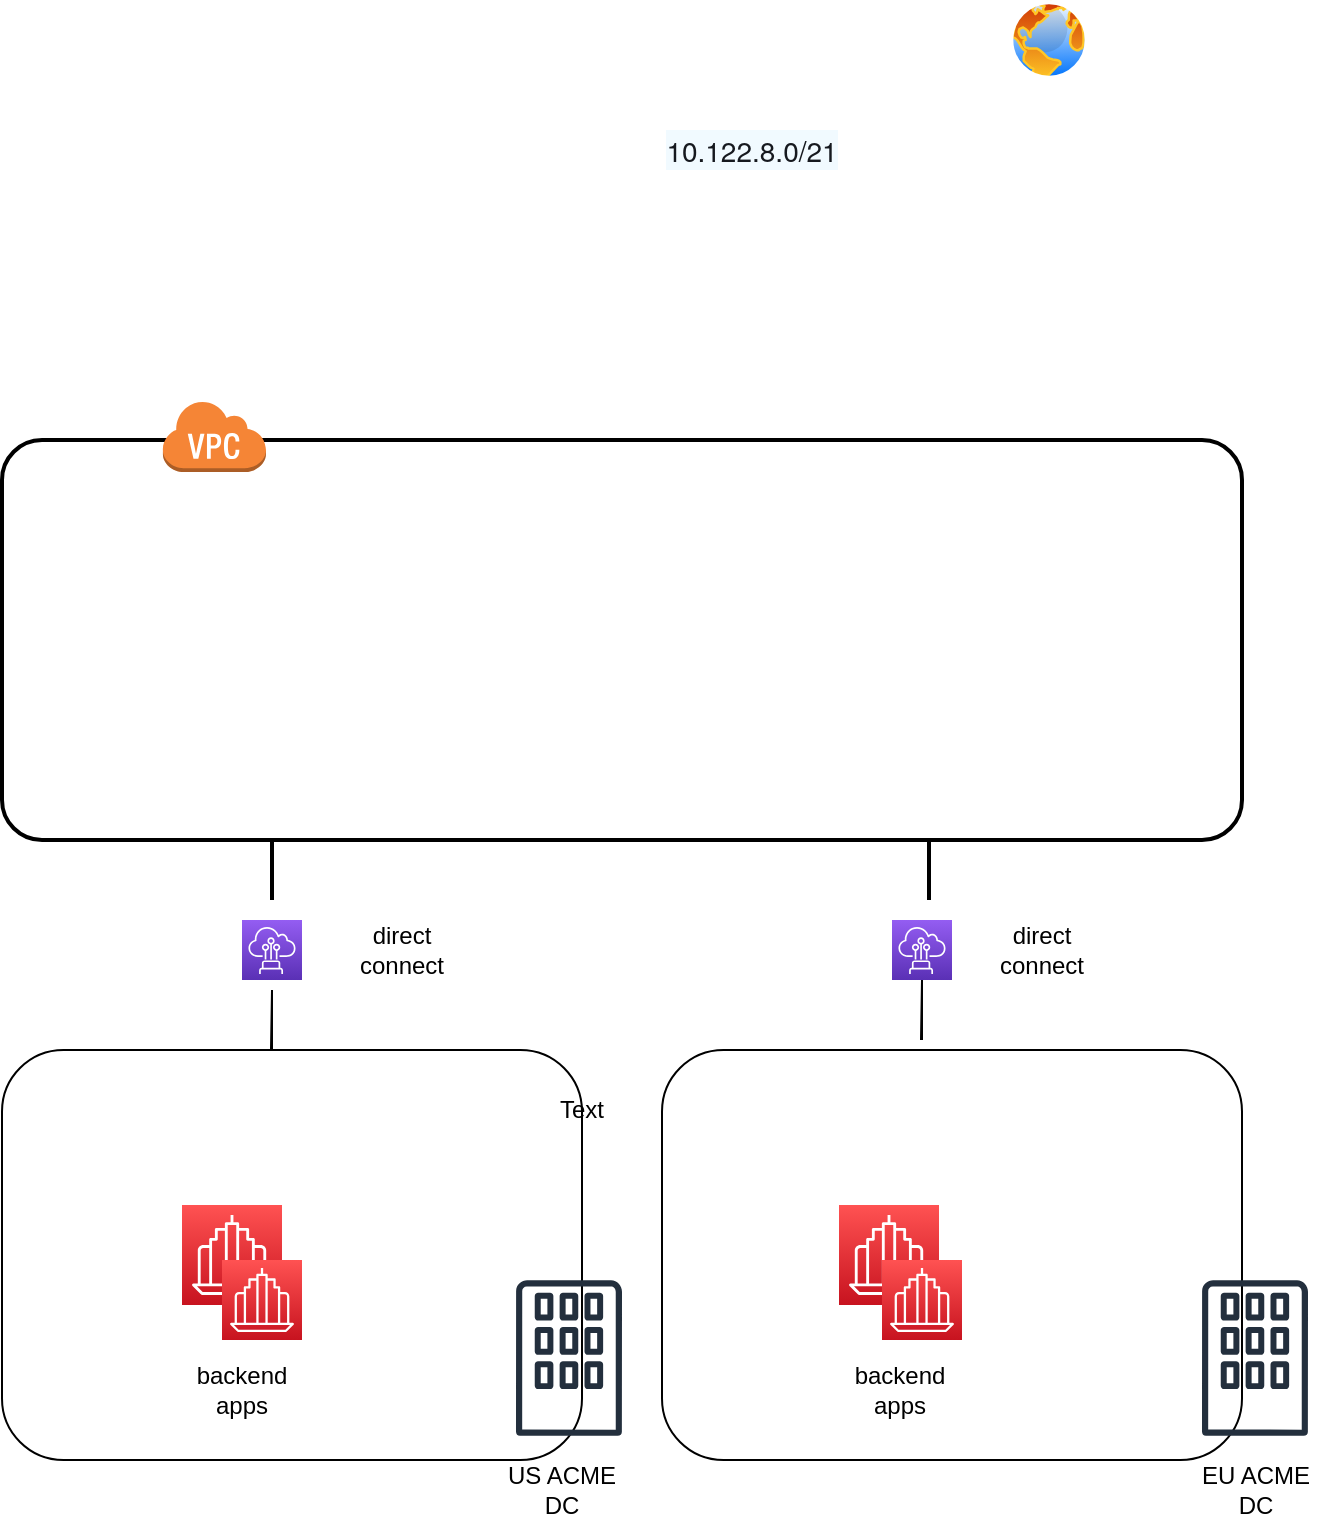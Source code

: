 <mxfile version="16.2.7" type="github">
  <diagram id="4HuPe2wkKWoafJd6I38D" name="Page-1">
    <mxGraphModel dx="782" dy="468" grid="1" gridSize="10" guides="1" tooltips="1" connect="1" arrows="1" fold="1" page="1" pageScale="1" pageWidth="827" pageHeight="1169" math="0" shadow="0">
      <root>
        <mxCell id="0" />
        <mxCell id="1" parent="0" />
        <mxCell id="_LZO-sBbdoh7nSNOkgJB-11" style="edgeStyle=orthogonalEdgeStyle;rounded=0;orthogonalLoop=1;jettySize=auto;html=1;" parent="1" edge="1">
          <mxGeometry relative="1" as="geometry">
            <mxPoint x="640" y="50" as="targetPoint" />
            <mxPoint x="640" y="50" as="sourcePoint" />
          </mxGeometry>
        </mxCell>
        <mxCell id="_LZO-sBbdoh7nSNOkgJB-5" value="" style="rounded=1;whiteSpace=wrap;html=1;" parent="1" vertex="1">
          <mxGeometry x="110" y="555" width="290" height="205" as="geometry" />
        </mxCell>
        <mxCell id="_LZO-sBbdoh7nSNOkgJB-13" value="" style="aspect=fixed;perimeter=ellipsePerimeter;html=1;align=center;shadow=0;dashed=0;spacingTop=3;image;image=img/lib/active_directory/internet_globe.svg;" parent="1" vertex="1">
          <mxGeometry x="613.5" y="30" width="40" height="40" as="geometry" />
        </mxCell>
        <mxCell id="_LZO-sBbdoh7nSNOkgJB-20" value="&lt;span style=&quot;color: rgb(22 , 25 , 31) ; font-family: &amp;#34;amazon ember&amp;#34; , &amp;#34;helvetica neue&amp;#34; , &amp;#34;roboto&amp;#34; , &amp;#34;arial&amp;#34; , sans-serif ; font-size: 14px ; background-color: rgb(241 , 250 , 255)&quot;&gt;10.122.8.0/21&lt;/span&gt;" style="text;html=1;strokeColor=none;fillColor=none;align=center;verticalAlign=middle;whiteSpace=wrap;rounded=0;" parent="1" vertex="1">
          <mxGeometry x="440" y="90" width="90" height="30" as="geometry" />
        </mxCell>
        <mxCell id="_zzJCu2hph6XqkXQWisP-1" value="" style="rounded=1;whiteSpace=wrap;html=1;" parent="1" vertex="1">
          <mxGeometry x="440" y="555" width="290" height="205" as="geometry" />
        </mxCell>
        <mxCell id="_zzJCu2hph6XqkXQWisP-3" value="" style="sketch=0;outlineConnect=0;fontColor=#232F3E;gradientColor=none;fillColor=#232F3D;strokeColor=none;dashed=0;verticalLabelPosition=bottom;verticalAlign=top;align=center;html=1;fontSize=12;fontStyle=0;aspect=fixed;pointerEvents=1;shape=mxgraph.aws4.corporate_data_center;" parent="1" vertex="1">
          <mxGeometry x="367" y="670" width="53" height="78" as="geometry" />
        </mxCell>
        <mxCell id="_zzJCu2hph6XqkXQWisP-4" value="" style="sketch=0;outlineConnect=0;fontColor=#232F3E;gradientColor=none;fillColor=#232F3D;strokeColor=none;dashed=0;verticalLabelPosition=bottom;verticalAlign=top;align=center;html=1;fontSize=12;fontStyle=0;aspect=fixed;pointerEvents=1;shape=mxgraph.aws4.corporate_data_center;" parent="1" vertex="1">
          <mxGeometry x="710" y="670" width="53" height="78" as="geometry" />
        </mxCell>
        <mxCell id="_zzJCu2hph6XqkXQWisP-5" value="US ACME DC" style="text;html=1;strokeColor=none;fillColor=none;align=center;verticalAlign=middle;whiteSpace=wrap;rounded=0;" parent="1" vertex="1">
          <mxGeometry x="360" y="760" width="60" height="30" as="geometry" />
        </mxCell>
        <mxCell id="_zzJCu2hph6XqkXQWisP-6" value="EU ACME DC" style="text;html=1;strokeColor=none;fillColor=none;align=center;verticalAlign=middle;whiteSpace=wrap;rounded=0;" parent="1" vertex="1">
          <mxGeometry x="706.5" y="760" width="60" height="30" as="geometry" />
        </mxCell>
        <mxCell id="_zzJCu2hph6XqkXQWisP-7" value="" style="sketch=0;points=[[0,0,0],[0.25,0,0],[0.5,0,0],[0.75,0,0],[1,0,0],[0,1,0],[0.25,1,0],[0.5,1,0],[0.75,1,0],[1,1,0],[0,0.25,0],[0,0.5,0],[0,0.75,0],[1,0.25,0],[1,0.5,0],[1,0.75,0]];outlineConnect=0;fontColor=#232F3E;gradientColor=#FF5252;gradientDirection=north;fillColor=#C7131F;strokeColor=#ffffff;dashed=0;verticalLabelPosition=bottom;verticalAlign=top;align=center;html=1;fontSize=12;fontStyle=0;aspect=fixed;shape=mxgraph.aws4.resourceIcon;resIcon=mxgraph.aws4.business_application;" parent="1" vertex="1">
          <mxGeometry x="200" y="632.5" width="50" height="50" as="geometry" />
        </mxCell>
        <mxCell id="_zzJCu2hph6XqkXQWisP-8" value="" style="sketch=0;points=[[0,0,0],[0.25,0,0],[0.5,0,0],[0.75,0,0],[1,0,0],[0,1,0],[0.25,1,0],[0.5,1,0],[0.75,1,0],[1,1,0],[0,0.25,0],[0,0.5,0],[0,0.75,0],[1,0.25,0],[1,0.5,0],[1,0.75,0]];outlineConnect=0;fontColor=#232F3E;gradientColor=#FF5252;gradientDirection=north;fillColor=#C7131F;strokeColor=#ffffff;dashed=0;verticalLabelPosition=bottom;verticalAlign=top;align=center;html=1;fontSize=12;fontStyle=0;aspect=fixed;shape=mxgraph.aws4.resourceIcon;resIcon=mxgraph.aws4.business_application;" parent="1" vertex="1">
          <mxGeometry x="528.5" y="632.5" width="50" height="50" as="geometry" />
        </mxCell>
        <mxCell id="_zzJCu2hph6XqkXQWisP-9" value="" style="sketch=0;points=[[0,0,0],[0.25,0,0],[0.5,0,0],[0.75,0,0],[1,0,0],[0,1,0],[0.25,1,0],[0.5,1,0],[0.75,1,0],[1,1,0],[0,0.25,0],[0,0.5,0],[0,0.75,0],[1,0.25,0],[1,0.5,0],[1,0.75,0]];outlineConnect=0;fontColor=#232F3E;gradientColor=#FF5252;gradientDirection=north;fillColor=#C7131F;strokeColor=#ffffff;dashed=0;verticalLabelPosition=bottom;verticalAlign=top;align=center;html=1;fontSize=12;fontStyle=0;aspect=fixed;shape=mxgraph.aws4.resourceIcon;resIcon=mxgraph.aws4.business_application;" parent="1" vertex="1">
          <mxGeometry x="550" y="660" width="40" height="40" as="geometry" />
        </mxCell>
        <mxCell id="_zzJCu2hph6XqkXQWisP-10" value="" style="sketch=0;points=[[0,0,0],[0.25,0,0],[0.5,0,0],[0.75,0,0],[1,0,0],[0,1,0],[0.25,1,0],[0.5,1,0],[0.75,1,0],[1,1,0],[0,0.25,0],[0,0.5,0],[0,0.75,0],[1,0.25,0],[1,0.5,0],[1,0.75,0]];outlineConnect=0;fontColor=#232F3E;gradientColor=#FF5252;gradientDirection=north;fillColor=#C7131F;strokeColor=#ffffff;dashed=0;verticalLabelPosition=bottom;verticalAlign=top;align=center;html=1;fontSize=12;fontStyle=0;aspect=fixed;shape=mxgraph.aws4.resourceIcon;resIcon=mxgraph.aws4.business_application;" parent="1" vertex="1">
          <mxGeometry x="220" y="660" width="40" height="40" as="geometry" />
        </mxCell>
        <mxCell id="_zzJCu2hph6XqkXQWisP-12" value="Text" style="text;html=1;strokeColor=none;fillColor=none;align=center;verticalAlign=middle;whiteSpace=wrap;rounded=0;" parent="1" vertex="1">
          <mxGeometry x="370" y="570" width="60" height="30" as="geometry" />
        </mxCell>
        <mxCell id="_zzJCu2hph6XqkXQWisP-13" value="backend apps" style="text;html=1;strokeColor=none;fillColor=none;align=center;verticalAlign=middle;whiteSpace=wrap;rounded=0;" parent="1" vertex="1">
          <mxGeometry x="200" y="710" width="60" height="30" as="geometry" />
        </mxCell>
        <mxCell id="_zzJCu2hph6XqkXQWisP-14" value="backend apps" style="text;html=1;strokeColor=none;fillColor=none;align=center;verticalAlign=middle;whiteSpace=wrap;rounded=0;" parent="1" vertex="1">
          <mxGeometry x="528.5" y="710" width="60" height="30" as="geometry" />
        </mxCell>
        <mxCell id="_zzJCu2hph6XqkXQWisP-18" value="" style="sketch=0;points=[[0,0,0],[0.25,0,0],[0.5,0,0],[0.75,0,0],[1,0,0],[0,1,0],[0.25,1,0],[0.5,1,0],[0.75,1,0],[1,1,0],[0,0.25,0],[0,0.5,0],[0,0.75,0],[1,0.25,0],[1,0.5,0],[1,0.75,0]];outlineConnect=0;fontColor=#232F3E;gradientColor=#945DF2;gradientDirection=north;fillColor=#5A30B5;strokeColor=#ffffff;dashed=0;verticalLabelPosition=bottom;verticalAlign=top;align=center;html=1;fontSize=12;fontStyle=0;aspect=fixed;shape=mxgraph.aws4.resourceIcon;resIcon=mxgraph.aws4.direct_connect;" parent="1" vertex="1">
          <mxGeometry x="230" y="490" width="30" height="30" as="geometry" />
        </mxCell>
        <mxCell id="_zzJCu2hph6XqkXQWisP-19" value="" style="sketch=0;points=[[0,0,0],[0.25,0,0],[0.5,0,0],[0.75,0,0],[1,0,0],[0,1,0],[0.25,1,0],[0.5,1,0],[0.75,1,0],[1,1,0],[0,0.25,0],[0,0.5,0],[0,0.75,0],[1,0.25,0],[1,0.5,0],[1,0.75,0]];outlineConnect=0;fontColor=#232F3E;gradientColor=#945DF2;gradientDirection=north;fillColor=#5A30B5;strokeColor=#ffffff;dashed=0;verticalLabelPosition=bottom;verticalAlign=top;align=center;html=1;fontSize=12;fontStyle=0;aspect=fixed;shape=mxgraph.aws4.resourceIcon;resIcon=mxgraph.aws4.direct_connect;" parent="1" vertex="1">
          <mxGeometry x="555" y="490" width="30" height="30" as="geometry" />
        </mxCell>
        <mxCell id="_zzJCu2hph6XqkXQWisP-20" value="direct connect" style="text;html=1;strokeColor=none;fillColor=none;align=center;verticalAlign=middle;whiteSpace=wrap;rounded=0;" parent="1" vertex="1">
          <mxGeometry x="280" y="490" width="60" height="30" as="geometry" />
        </mxCell>
        <mxCell id="_zzJCu2hph6XqkXQWisP-21" value="direct connect" style="text;html=1;strokeColor=none;fillColor=none;align=center;verticalAlign=middle;whiteSpace=wrap;rounded=0;" parent="1" vertex="1">
          <mxGeometry x="600" y="490" width="60" height="30" as="geometry" />
        </mxCell>
        <mxCell id="_zzJCu2hph6XqkXQWisP-27" value="" style="endArrow=none;html=1;rounded=0;" parent="1" edge="1">
          <mxGeometry width="50" height="50" relative="1" as="geometry">
            <mxPoint x="244.5" y="555" as="sourcePoint" />
            <mxPoint x="245" y="555" as="targetPoint" />
            <Array as="points">
              <mxPoint x="245" y="525" />
            </Array>
          </mxGeometry>
        </mxCell>
        <mxCell id="_zzJCu2hph6XqkXQWisP-28" value="" style="endArrow=none;html=1;rounded=0;" parent="1" edge="1">
          <mxGeometry width="50" height="50" relative="1" as="geometry">
            <mxPoint x="569.5" y="550" as="sourcePoint" />
            <mxPoint x="570" y="550" as="targetPoint" />
            <Array as="points">
              <mxPoint x="570" y="520" />
            </Array>
          </mxGeometry>
        </mxCell>
        <mxCell id="_zzJCu2hph6XqkXQWisP-29" value="" style="line;strokeWidth=2;direction=south;html=1;" parent="1" vertex="1">
          <mxGeometry x="240" y="450" width="10" height="30" as="geometry" />
        </mxCell>
        <mxCell id="_zzJCu2hph6XqkXQWisP-32" value="" style="line;strokeWidth=2;direction=south;html=1;" parent="1" vertex="1">
          <mxGeometry x="568.5" y="450" width="10" height="30" as="geometry" />
        </mxCell>
        <mxCell id="_zzJCu2hph6XqkXQWisP-36" value="" style="rounded=1;arcSize=10;dashed=0;fillColor=none;gradientColor=none;strokeWidth=2;" parent="1" vertex="1">
          <mxGeometry x="110" y="250" width="620" height="200" as="geometry" />
        </mxCell>
        <mxCell id="_zzJCu2hph6XqkXQWisP-37" value="" style="dashed=0;html=1;shape=mxgraph.aws3.virtual_private_cloud;fillColor=#F58536;gradientColor=none;dashed=0;" parent="1" vertex="1">
          <mxGeometry x="190" y="230" width="52" height="36" as="geometry" />
        </mxCell>
      </root>
    </mxGraphModel>
  </diagram>
</mxfile>
